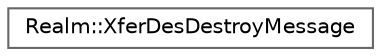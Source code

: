 digraph "Graphical Class Hierarchy"
{
 // LATEX_PDF_SIZE
  bgcolor="transparent";
  edge [fontname=Helvetica,fontsize=10,labelfontname=Helvetica,labelfontsize=10];
  node [fontname=Helvetica,fontsize=10,shape=box,height=0.2,width=0.4];
  rankdir="LR";
  Node0 [id="Node000000",label="Realm::XferDesDestroyMessage",height=0.2,width=0.4,color="grey40", fillcolor="white", style="filled",URL="$structRealm_1_1XferDesDestroyMessage.html",tooltip=" "];
}
